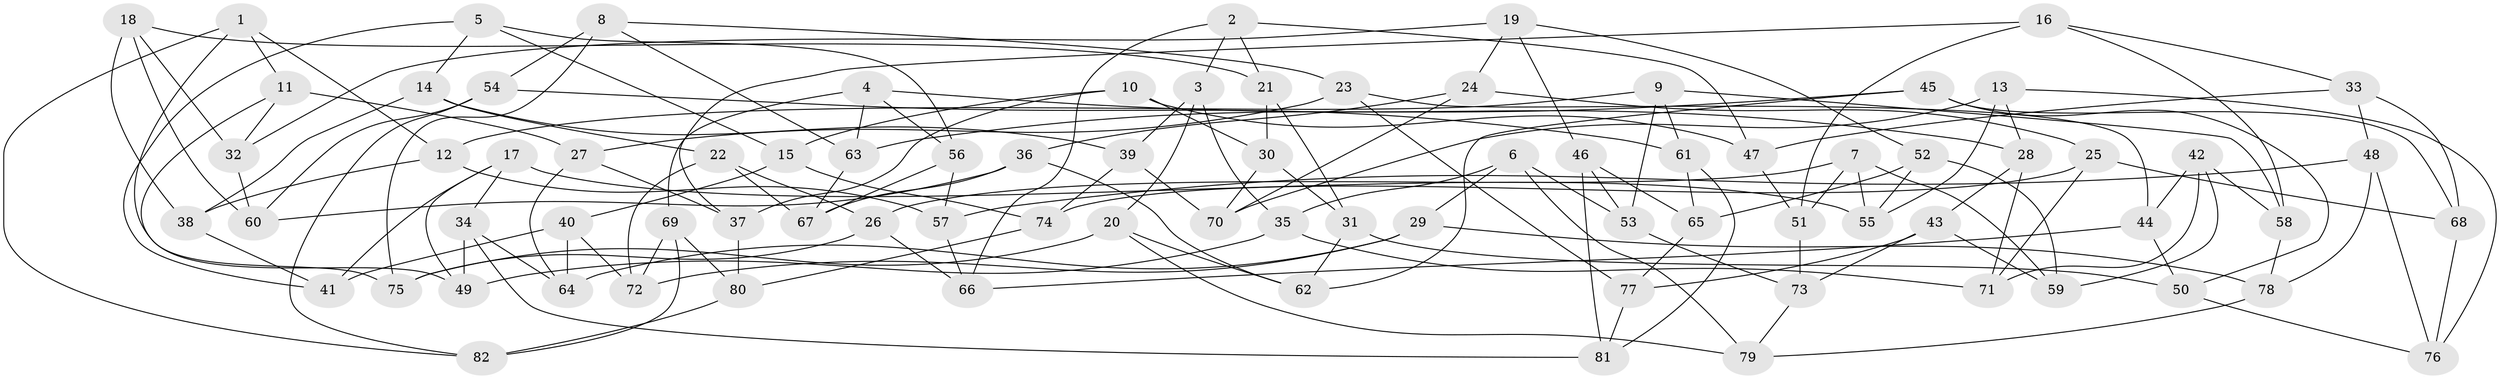 // coarse degree distribution, {6: 0.5, 4: 0.38, 5: 0.12}
// Generated by graph-tools (version 1.1) at 2025/42/03/06/25 10:42:19]
// undirected, 82 vertices, 164 edges
graph export_dot {
graph [start="1"]
  node [color=gray90,style=filled];
  1;
  2;
  3;
  4;
  5;
  6;
  7;
  8;
  9;
  10;
  11;
  12;
  13;
  14;
  15;
  16;
  17;
  18;
  19;
  20;
  21;
  22;
  23;
  24;
  25;
  26;
  27;
  28;
  29;
  30;
  31;
  32;
  33;
  34;
  35;
  36;
  37;
  38;
  39;
  40;
  41;
  42;
  43;
  44;
  45;
  46;
  47;
  48;
  49;
  50;
  51;
  52;
  53;
  54;
  55;
  56;
  57;
  58;
  59;
  60;
  61;
  62;
  63;
  64;
  65;
  66;
  67;
  68;
  69;
  70;
  71;
  72;
  73;
  74;
  75;
  76;
  77;
  78;
  79;
  80;
  81;
  82;
  1 -- 49;
  1 -- 82;
  1 -- 11;
  1 -- 12;
  2 -- 47;
  2 -- 21;
  2 -- 66;
  2 -- 3;
  3 -- 35;
  3 -- 20;
  3 -- 39;
  4 -- 63;
  4 -- 28;
  4 -- 69;
  4 -- 56;
  5 -- 14;
  5 -- 41;
  5 -- 15;
  5 -- 56;
  6 -- 29;
  6 -- 79;
  6 -- 35;
  6 -- 53;
  7 -- 55;
  7 -- 26;
  7 -- 59;
  7 -- 51;
  8 -- 63;
  8 -- 54;
  8 -- 23;
  8 -- 75;
  9 -- 58;
  9 -- 61;
  9 -- 53;
  9 -- 12;
  10 -- 47;
  10 -- 30;
  10 -- 15;
  10 -- 37;
  11 -- 27;
  11 -- 32;
  11 -- 75;
  12 -- 57;
  12 -- 38;
  13 -- 76;
  13 -- 70;
  13 -- 28;
  13 -- 55;
  14 -- 22;
  14 -- 39;
  14 -- 38;
  15 -- 74;
  15 -- 40;
  16 -- 33;
  16 -- 37;
  16 -- 58;
  16 -- 51;
  17 -- 41;
  17 -- 55;
  17 -- 34;
  17 -- 49;
  18 -- 38;
  18 -- 21;
  18 -- 60;
  18 -- 32;
  19 -- 52;
  19 -- 46;
  19 -- 24;
  19 -- 32;
  20 -- 79;
  20 -- 75;
  20 -- 62;
  21 -- 31;
  21 -- 30;
  22 -- 72;
  22 -- 67;
  22 -- 26;
  23 -- 44;
  23 -- 27;
  23 -- 77;
  24 -- 25;
  24 -- 36;
  24 -- 70;
  25 -- 74;
  25 -- 71;
  25 -- 68;
  26 -- 66;
  26 -- 75;
  27 -- 37;
  27 -- 64;
  28 -- 71;
  28 -- 43;
  29 -- 72;
  29 -- 64;
  29 -- 78;
  30 -- 70;
  30 -- 31;
  31 -- 62;
  31 -- 50;
  32 -- 60;
  33 -- 68;
  33 -- 48;
  33 -- 47;
  34 -- 64;
  34 -- 49;
  34 -- 81;
  35 -- 49;
  35 -- 71;
  36 -- 60;
  36 -- 62;
  36 -- 67;
  37 -- 80;
  38 -- 41;
  39 -- 70;
  39 -- 74;
  40 -- 64;
  40 -- 41;
  40 -- 72;
  42 -- 71;
  42 -- 58;
  42 -- 59;
  42 -- 44;
  43 -- 77;
  43 -- 73;
  43 -- 59;
  44 -- 66;
  44 -- 50;
  45 -- 62;
  45 -- 50;
  45 -- 63;
  45 -- 68;
  46 -- 53;
  46 -- 65;
  46 -- 81;
  47 -- 51;
  48 -- 78;
  48 -- 76;
  48 -- 57;
  50 -- 76;
  51 -- 73;
  52 -- 59;
  52 -- 65;
  52 -- 55;
  53 -- 73;
  54 -- 82;
  54 -- 61;
  54 -- 60;
  56 -- 67;
  56 -- 57;
  57 -- 66;
  58 -- 78;
  61 -- 81;
  61 -- 65;
  63 -- 67;
  65 -- 77;
  68 -- 76;
  69 -- 80;
  69 -- 82;
  69 -- 72;
  73 -- 79;
  74 -- 80;
  77 -- 81;
  78 -- 79;
  80 -- 82;
}
